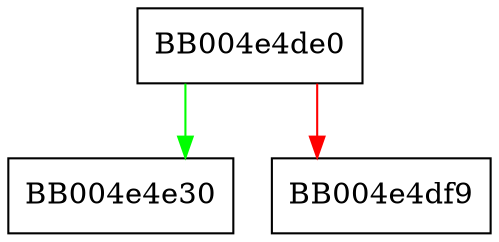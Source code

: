 digraph ossl_statem_client_post_work {
  node [shape="box"];
  graph [splines=ortho];
  BB004e4de0 -> BB004e4e30 [color="green"];
  BB004e4de0 -> BB004e4df9 [color="red"];
}
